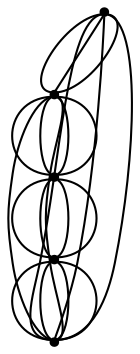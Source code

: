 graph {
  node [shape=point,comment="{\"directed\":false,\"doi\":\"10.1007/978-3-319-73915-1_10\",\"figure\":\"6 (4)\"}"]

  v0 [pos="1440.9775467769043,1141.2127318761259"]
  v1 [pos="1320.86357231743,1292.7298335149187"]
  v2 [pos="1256.938708301487,1066.963322375308"]
  v3 [pos="1265.5912796802672,1280.2071383629445"]
  v4 [pos="1199.6869718098062,1191.510776391321"]

  v0 -- v1 [id="-1",pos="1440.9775467769043,1141.2127318761259 1375.690891020681,1157.2470985349462 1325.5185179642021,1214.1587663906212 1321.152136556943,1284.795367997881 1320.9895430463469,1287.4398592358116 1320.8935429914225,1290.0855849185918 1320.86357231743,1292.7298335149187"]
  v4 -- v3 [id="-3",pos="1199.6869718098062,1191.510776391321 1202.9132866951177,1190.99128830769 1206.2362352155617,1190.7231799023482 1209.6218672198825,1190.7231799023482 1244.2774276884043,1190.7231799023482 1272.3651948465806,1218.8147996105213 1272.3651948465806,1253.4657385681294 1272.3651948465806,1263.1568474900155 1270.168706227907,1272.3346835630837 1265.5912796802672,1280.2071383629445"]
  v1 -- v0 [id="-4",pos="1320.86357231743,1292.7298335149187 1388.900381363808,1294.534323516862 1444.0717273878752,1239.3720472223426 1444.0717273878752,1171.3161054935415 1444.0717273878752,1160.977714553384 1442.7983926914803,1150.9367080887769 1440.9775467769043,1141.2127318761259"]
  v2 -- v4 [id="-5",pos="1256.938708301487,1066.963322375308 1221.1795291277867,1087.8963697931076 1197.632398239778,1126.8563385366383 1197.632398239778,1171.3161054935415 1197.632398239778,1178.2236598301342 1198.2007236392164,1184.9983851613142 1199.6869718098062,1191.510776391321"]
  v4 -- v2 [id="-6",pos="1199.6869718098062,1191.510776391321 1226.0620167314983,1153.817804813621 1245.6192704786656,1111.6449569367837 1256.938708301487,1066.963322375308"]
  v2 -- v4 [id="-7",pos="1256.938708301487,1066.963322375308 1243.3197754265993,1041.577958683249 1216.3626923515633,1024.9321477567812 1185.513844771747,1024.9321477567812 1139.177346325791,1024.9321477567812 1101.621263772397,1062.487642860304 1101.621263772397,1108.8237005971466 1101.621263772397,1155.1596311587125 1139.177346325791,1192.7151262622353 1185.513844771747,1192.7151262622353 1190.3507038942869,1192.7151262622353 1195.0918886624925,1192.3059090008098 1199.6869718098062,1191.510776391321"]
  v2 -- v0 [id="-8",pos="1256.938708301487,1066.963322375308 1290.9287699913066,1120.3832157459071 1353.5242146332946,1153.1752662206252 1420.4179805957738,1144.7247725253026 1427.3360352088653,1143.8505439358007 1434.1699634647052,1142.5422611097306 1440.9775467769043,1141.2127318761259"]
  v3 -- v4 [id="-9",pos="1265.5912796802672,1280.2071383629445 1253.8122565685342,1245.072806178373 1230.6461057633403,1213.6973936489878 1199.6869718098062,1191.510776391321"]
  v3 -- v1 [id="-10",pos="1265.5912796802672,1280.2071383629445 1271.1659156713579,1271.5677854856401 1280.7500483960366,1265.446667041107 1291.76411343368,1265.446667041107 1307.8292184577138,1265.446667041107 1320.8521264022445,1278.4694153813 1320.86357231743,1292.7298335149187"]
  v2 -- v4 [id="-11",pos="1256.938708301487,1066.963322375308 1265.2107206207836,1078.8296438104467 1269.4064257710972,1093.3361970349488 1269.4064257710972,1108.8237005971466 1269.4064257710972,1150.3228313150757 1239.2817413802495,1184.778952512198 1199.6869718098062,1191.510776391321"]
  v3 -- v1 [id="-12",pos="1265.5912796802672,1280.2071383629445 1263.9634676827006,1284.7330971739837 1262.6761004651157,1289.4833454343025 1262.6761004651157,1294.534323516862 1262.6761004651157,1310.5991044771472 1275.6990084096462,1323.6218528173401 1291.76411343368,1323.6218528173401 1307.8292184577138,1323.6218528173401 1320.8521264022445,1310.5991044771472 1320.86357231743,1292.7298335149187"]
  v1 -- v2 [id="-13",pos="1320.86357231743,1292.7298335149187 1320.5206882379582,1212.9469516965007 1298.7280896976276,1134.7672645133148 1256.938708301487,1066.963322375308"]
  v2 -- v1 [id="-14",pos="1256.938708301487,1066.963322375308 1280.470683273697,1071.9557150397868 1301.8491093037321,1083.944909905754 1319.0434174492452,1100.8182712756773 1372.5436598562117,1153.3135548412688 1373.356319834391,1239.2302467887557 1320.86357231743,1292.7298335149187"]
  v1 -- v0 [id="-15",pos="1320.86357231743,1292.7298335149187 1366.3676983757205,1247.0940028519149 1406.4991118458797,1196.282392775345 1440.9775467769043,1141.2127318761259"]
  v1 -- v3 [id="-16",pos="1320.86357231743,1292.7298335149187 1300.7668734779968,1294.534323516862 1281.8040636736828,1289.7291661773293 1265.5912796802672,1280.2071383629445"]
  v3 -- v4 [id="-17",pos="1265.5912796802672,1280.2071383629445 1230.802092769771,1263.7808471489388 1205.7872031744537,1230.8162850621065 1199.6869718098062,1191.510776391321"]
  v0 -- v2 [id="-19",pos="1440.9775467769043,1141.2127318761259 1427.0112887771613,1087.7759463355446 1378.5625013008805,1048.0980146454976 1320.8521264022445,1048.0980146454976 1297.259942363366,1048.0980146454976 1275.2163824729762,1054.7281491321964 1256.938708301487,1066.963322375308"]
  v1 -- v3 [id="-20",pos="1320.86357231743,1292.7298335149187 1306.1581148406128,1278.6861220528986 1284.9171669696407,1273.8729193533743 1265.5912796802672,1280.2071383629445"]
  v4 -- v3 [id="-22",pos="1199.6869718098062,1191.510776391321 1169.7463792247872,1196.274534412283 1146.878539593184,1222.1999801220643 1146.878539593184,1253.4657385681294 1146.878539593184,1288.1208743098705 1174.9663067513604,1316.2124940180433 1209.6218672198825,1316.2124940180433 1234.5861999941226,1316.2124940180433 1256.1424231935894,1301.6354034224078 1265.5912796802672,1280.2071383629445"]
  v0 -- v2 [id="-24",pos="1440.9775467769043,1141.2127318761259 1383.4746360353167,1107.2525772280574 1321.831388034792,1081.740580833678 1256.938708301487,1066.963322375308"]
}